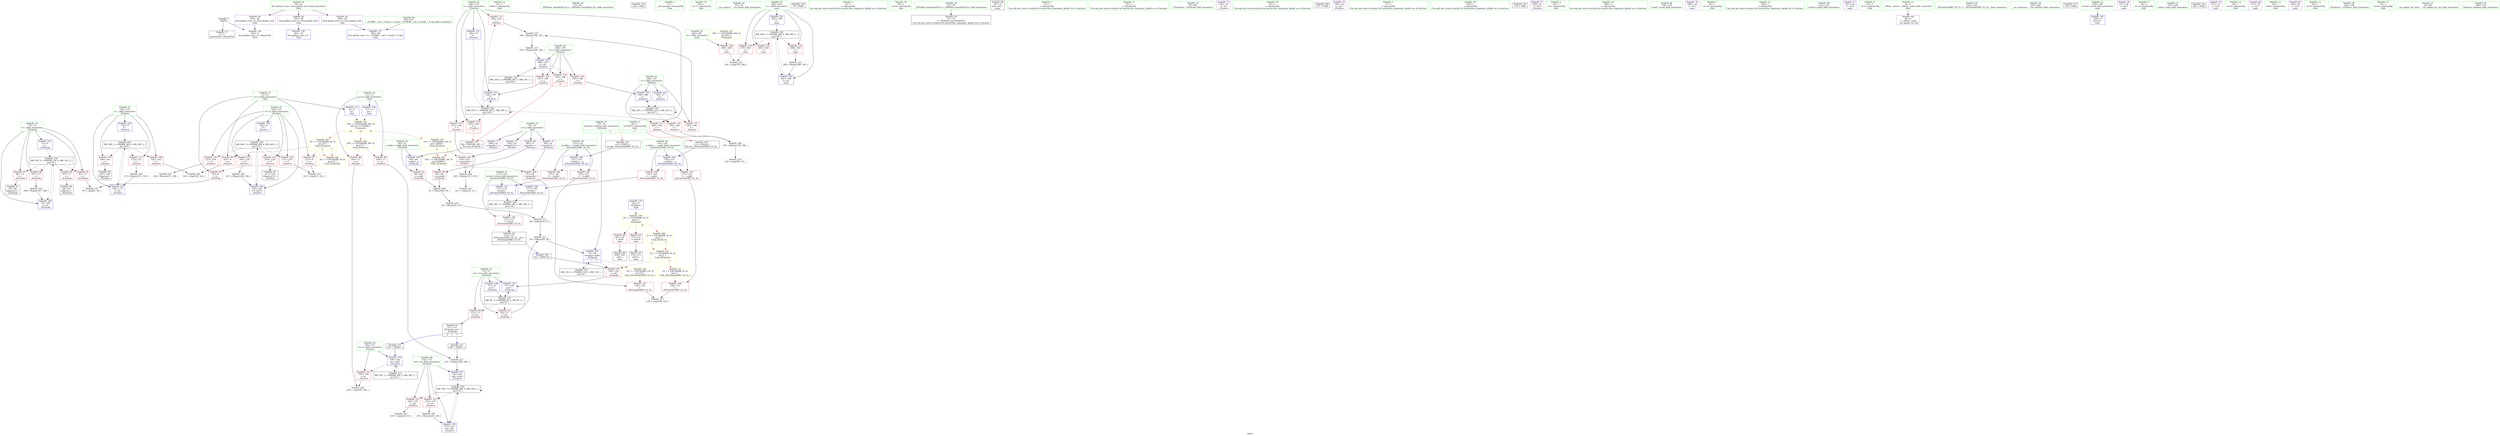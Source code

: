 digraph "SVFG" {
	label="SVFG";

	Node0x5596c9150660 [shape=record,color=grey,label="{NodeID: 0\nNullPtr}"];
	Node0x5596c9150660 -> Node0x5596c91708b0[style=solid];
	Node0x5596c9150660 -> Node0x5596c9175c80[style=solid];
	Node0x5596c916f0f0 [shape=record,color=red,label="{NodeID: 97\n94\<--73\n\<--i\n_Z5checkx\n}"];
	Node0x5596c916f0f0 -> Node0x5596c9170c50[style=solid];
	Node0x5596c916d130 [shape=record,color=green,label="{NodeID: 14\n33\<--1\nstdout\<--dummyObj\nGlob }"];
	Node0x5596c916fc50 [shape=record,color=red,label="{NodeID: 111\n172\<--142\n\<--i\n_Z5solvev\n}"];
	Node0x5596c916fc50 -> Node0x5596c917ba60[style=solid];
	Node0x5596c916dec0 [shape=record,color=green,label="{NodeID: 28\n47\<--48\n_ZNSt8ios_base4InitC1Ev\<--_ZNSt8ios_base4InitC1Ev_field_insensitive\n}"];
	Node0x5596c917ab60 [shape=record,color=grey,label="{NodeID: 208\n181 = Binary(179, 180, )\n}"];
	Node0x5596c917ab60 -> Node0x5596c917c360[style=solid];
	Node0x5596c9175100 [shape=record,color=red,label="{NodeID: 125\n216\<--154\n\<--i7\n_Z5solvev\n}"];
	Node0x5596c9175100 -> Node0x5596c9170f90[style=solid];
	Node0x5596c916eb40 [shape=record,color=green,label="{NodeID: 42\n144\<--145\nl\<--l_field_insensitive\n_Z5solvev\n}"];
	Node0x5596c916eb40 -> Node0x5596c916fd20[style=solid];
	Node0x5596c916eb40 -> Node0x5596c916fdf0[style=solid];
	Node0x5596c916eb40 -> Node0x5596c916fec0[style=solid];
	Node0x5596c916eb40 -> Node0x5596c916ff90[style=solid];
	Node0x5596c916eb40 -> Node0x5596c9176740[style=solid];
	Node0x5596c916eb40 -> Node0x5596c9176a80[style=solid];
	Node0x5596c917c060 [shape=record,color=grey,label="{NodeID: 222\n225 = cmp(224, 93, )\n}"];
	Node0x5596c9175d80 [shape=record,color=blue,label="{NodeID: 139\n69\<--68\nx.addr\<--x\n_Z5checkx\n}"];
	Node0x5596c9175d80 -> Node0x5596c9172610[style=dashed];
	Node0x5596c91707b0 [shape=record,color=green,label="{NodeID: 56\n40\<--297\n_GLOBAL__sub_I_Umnik_1_0.cpp\<--_GLOBAL__sub_I_Umnik_1_0.cpp_field_insensitive\n}"];
	Node0x5596c91707b0 -> Node0x5596c9175b80[style=solid];
	Node0x5596c919ae70 [shape=record,color=black,label="{NodeID: 319\n230 = PHI()\n}"];
	Node0x5596c9185f20 [shape=record,color=black,label="{NodeID: 236\nMR_10V_3 = PHI(MR_10V_4, MR_10V_2, )\npts\{74 \}\n}"];
	Node0x5596c9185f20 -> Node0x5596c9172880[style=dashed];
	Node0x5596c9185f20 -> Node0x5596c916f020[style=dashed];
	Node0x5596c9185f20 -> Node0x5596c916f0f0[style=dashed];
	Node0x5596c9185f20 -> Node0x5596c916f1c0[style=dashed];
	Node0x5596c9185f20 -> Node0x5596c9176190[style=dashed];
	Node0x5596c91768e0 [shape=record,color=blue,label="{NodeID: 153\n148\<--187\nx\<--div\n_Z5solvev\n}"];
	Node0x5596c91768e0 -> Node0x5596c9174b50[style=dashed];
	Node0x5596c91768e0 -> Node0x5596c9174c20[style=dashed];
	Node0x5596c91768e0 -> Node0x5596c9174cf0[style=dashed];
	Node0x5596c91768e0 -> Node0x5596c9184b20[style=dashed];
	Node0x5596c91713a0 [shape=record,color=purple,label="{NodeID: 70\n96\<--14\narrayidx2\<--a\n_Z5checkx\n}"];
	Node0x5596c91713a0 -> Node0x5596c916f360[style=solid];
	Node0x5596c9189280 [shape=record,color=yellow,style=double,label="{NodeID: 250\n2V_1 = ENCHI(MR_2V_0)\npts\{1 \}\nFun[main]|{|<s2>14}}"];
	Node0x5596c9189280 -> Node0x5596c9172470[style=dashed];
	Node0x5596c9189280 -> Node0x5596c9172540[style=dashed];
	Node0x5596c9189280:s2 -> Node0x5596c918a410[style=dashed,color=red];
	Node0x5596c9171f60 [shape=record,color=purple,label="{NodeID: 84\n303\<--38\nllvm.global_ctors_2\<--llvm.global_ctors\nGlob }"];
	Node0x5596c9171f60 -> Node0x5596c9175c80[style=solid];
	Node0x5596c915e980 [shape=record,color=green,label="{NodeID: 1\n7\<--1\n__dso_handle\<--dummyObj\nGlob }"];
	Node0x5596c916f1c0 [shape=record,color=red,label="{NodeID: 98\n107\<--73\n\<--i\n_Z5checkx\n}"];
	Node0x5596c916f1c0 -> Node0x5596c917b460[style=solid];
	Node0x5596c916d1c0 [shape=record,color=green,label="{NodeID: 15\n34\<--1\n.str.7\<--dummyObj\nGlob }"];
	Node0x5596c916fd20 [shape=record,color=red,label="{NodeID: 112\n180\<--144\n\<--l\n_Z5solvev\n}"];
	Node0x5596c916fd20 -> Node0x5596c917ab60[style=solid];
	Node0x5596c916dfc0 [shape=record,color=green,label="{NodeID: 29\n53\<--54\n__cxa_atexit\<--__cxa_atexit_field_insensitive\n}"];
	Node0x5596c917ace0 [shape=record,color=grey,label="{NodeID: 209\n91 = Binary(86, 90, )\n}"];
	Node0x5596c917ace0 -> Node0x5596c917ae60[style=solid];
	Node0x5596c91751d0 [shape=record,color=red,label="{NodeID: 126\n227\<--154\n\<--i7\n_Z5solvev\n}"];
	Node0x5596c91751d0 -> Node0x5596c917a9e0[style=solid];
	Node0x5596c916ec10 [shape=record,color=green,label="{NodeID: 43\n146\<--147\nr\<--r_field_insensitive\n_Z5solvev\n}"];
	Node0x5596c916ec10 -> Node0x5596c91749b0[style=solid];
	Node0x5596c916ec10 -> Node0x5596c9174a80[style=solid];
	Node0x5596c916ec10 -> Node0x5596c9176810[style=solid];
	Node0x5596c916ec10 -> Node0x5596c9176b50[style=solid];
	Node0x5596c917c1e0 [shape=record,color=grey,label="{NodeID: 223\n281 = cmp(279, 280, )\n}"];
	Node0x5596c9175e50 [shape=record,color=blue,label="{NodeID: 140\n71\<--12\nres\<--\n_Z5checkx\n}"];
	Node0x5596c9175e50 -> Node0x5596c9185a20[style=dashed];
	Node0x5596c91708b0 [shape=record,color=black,label="{NodeID: 57\n2\<--3\ndummyVal\<--dummyVal\n}"];
	Node0x5596c919af40 [shape=record,color=black,label="{NodeID: 320\n50 = PHI()\n}"];
	Node0x5596c9186420 [shape=record,color=black,label="{NodeID: 237\nMR_12V_2 = PHI(MR_12V_3, MR_12V_1, )\npts\{76 \}\n}"];
	Node0x5596c9186420 -> Node0x5596c9175ff0[style=dashed];
	Node0x5596c91769b0 [shape=record,color=blue,label="{NodeID: 154\n150\<--191\nst\<--call3\n_Z5solvev\n}"];
	Node0x5596c91769b0 -> Node0x5596c9174dc0[style=dashed];
	Node0x5596c91769b0 -> Node0x5596c9185020[style=dashed];
	Node0x5596c9171470 [shape=record,color=purple,label="{NodeID: 71\n168\<--14\narrayidx\<--a\n_Z5solvev\n}"];
	Node0x5596c9189ba0 [shape=record,color=yellow,style=double,label="{NodeID: 251\n46V_1 = ENCHI(MR_46V_0)\npts\{261 \}\nFun[main]}"];
	Node0x5596c9189ba0 -> Node0x5596c9175440[style=dashed];
	Node0x5596c9172060 [shape=record,color=red,label="{NodeID: 85\n82\<--8\n\<--n\n_Z5checkx\n}"];
	Node0x5596c9172060 -> Node0x5596c917bbe0[style=solid];
	Node0x5596c915ea10 [shape=record,color=green,label="{NodeID: 2\n9\<--1\n\<--dummyObj\nCan only get source location for instruction, argument, global var or function.}"];
	Node0x5596c916f290 [shape=record,color=red,label="{NodeID: 99\n90\<--89\n\<--arrayidx\n_Z5checkx\n}"];
	Node0x5596c916f290 -> Node0x5596c917ace0[style=solid];
	Node0x5596c916d2c0 [shape=record,color=green,label="{NodeID: 16\n36\<--1\n.str.8\<--dummyObj\nGlob }"];
	Node0x5596c916fdf0 [shape=record,color=red,label="{NodeID: 113\n184\<--144\n\<--l\n_Z5solvev\n}"];
	Node0x5596c916fdf0 -> Node0x5596c917b760[style=solid];
	Node0x5596c916e0c0 [shape=record,color=green,label="{NodeID: 30\n52\<--58\n_ZNSt8ios_base4InitD1Ev\<--_ZNSt8ios_base4InitD1Ev_field_insensitive\n}"];
	Node0x5596c916e0c0 -> Node0x5596c9170a80[style=solid];
	Node0x5596c917ae60 [shape=record,color=grey,label="{NodeID: 210\n92 = Binary(91, 93, )\n}"];
	Node0x5596c917ae60 -> Node0x5596c917afe0[style=solid];
	Node0x5596c91752a0 [shape=record,color=red,label="{NodeID: 127\n240\<--154\n\<--i7\n_Z5solvev\n}"];
	Node0x5596c91752a0 -> Node0x5596c917a860[style=solid];
	Node0x5596c916ece0 [shape=record,color=green,label="{NodeID: 44\n148\<--149\nx\<--x_field_insensitive\n_Z5solvev\n}"];
	Node0x5596c916ece0 -> Node0x5596c9174b50[style=solid];
	Node0x5596c916ece0 -> Node0x5596c9174c20[style=solid];
	Node0x5596c916ece0 -> Node0x5596c9174cf0[style=solid];
	Node0x5596c916ece0 -> Node0x5596c91768e0[style=solid];
	Node0x5596c917c360 [shape=record,color=grey,label="{NodeID: 224\n182 = cmp(181, 93, )\n}"];
	Node0x5596c9175f20 [shape=record,color=blue,label="{NodeID: 141\n73\<--9\ni\<--\n_Z5checkx\n}"];
	Node0x5596c9175f20 -> Node0x5596c9185f20[style=dashed];
	Node0x5596c91709b0 [shape=record,color=black,label="{NodeID: 58\n257\<--9\nmain_ret\<--\nmain\n}"];
	Node0x5596c9186920 [shape=record,color=black,label="{NodeID: 238\nMR_48V_3 = PHI(MR_48V_4, MR_48V_2, )\npts\{263 \}\n}"];
	Node0x5596c9186920 -> Node0x5596c9175510[style=dashed];
	Node0x5596c9186920 -> Node0x5596c91755e0[style=dashed];
	Node0x5596c9186920 -> Node0x5596c91756b0[style=dashed];
	Node0x5596c9186920 -> Node0x5596c9177100[style=dashed];
	Node0x5596c9176a80 [shape=record,color=blue,label="{NodeID: 155\n144\<--197\nl\<--\n_Z5solvev\n}"];
	Node0x5596c9176a80 -> Node0x5596c9184120[style=dashed];
	Node0x5596c9171540 [shape=record,color=purple,label="{NodeID: 72\n218\<--14\narrayidx12\<--a\n_Z5solvev\n}"];
	Node0x5596c9171540 -> Node0x5596c9175370[style=solid];
	Node0x5596c9172130 [shape=record,color=red,label="{NodeID: 86\n163\<--8\n\<--n\n_Z5solvev\n}"];
	Node0x5596c9172130 -> Node0x5596c917bd60[style=solid];
	Node0x5596c915eaa0 [shape=record,color=green,label="{NodeID: 3\n12\<--1\n\<--dummyObj\nCan only get source location for instruction, argument, global var or function.}"];
	Node0x5596c916f360 [shape=record,color=red,label="{NodeID: 100\n97\<--96\n\<--arrayidx2\n_Z5checkx\n}"];
	Node0x5596c916f360 -> Node0x5596c917afe0[style=solid];
	Node0x5596c916d3c0 [shape=record,color=green,label="{NodeID: 17\n39\<--1\n\<--dummyObj\nCan only get source location for instruction, argument, global var or function.}"];
	Node0x5596c916fec0 [shape=record,color=red,label="{NodeID: 114\n205\<--144\n\<--l\n_Z5solvev\n|{<s0>7}}"];
	Node0x5596c916fec0:s0 -> Node0x5596c919a390[style=solid,color=red];
	Node0x5596c916e1c0 [shape=record,color=green,label="{NodeID: 31\n65\<--66\n_Z5checkx\<--_Z5checkx_field_insensitive\n}"];
	Node0x5596c917afe0 [shape=record,color=grey,label="{NodeID: 211\n98 = Binary(92, 97, )\n}"];
	Node0x5596c917afe0 -> Node0x5596c917b2e0[style=solid];
	Node0x5596c9175370 [shape=record,color=red,label="{NodeID: 128\n219\<--218\n\<--arrayidx12\n_Z5solvev\n}"];
	Node0x5596c9175370 -> Node0x5596c91736c0[style=solid];
	Node0x5596c916edb0 [shape=record,color=green,label="{NodeID: 45\n150\<--151\nst\<--st_field_insensitive\n_Z5solvev\n}"];
	Node0x5596c916edb0 -> Node0x5596c9174dc0[style=solid];
	Node0x5596c916edb0 -> Node0x5596c91769b0[style=solid];
	Node0x5596c917c4e0 [shape=record,color=grey,label="{NodeID: 225\n213 = cmp(211, 212, )\n}"];
	Node0x5596c9175ff0 [shape=record,color=blue,label="{NodeID: 142\n75\<--99\nref.tmp\<--add3\n_Z5checkx\n|{|<s2>3}}"];
	Node0x5596c9175ff0 -> Node0x5596c916f430[style=dashed];
	Node0x5596c9175ff0 -> Node0x5596c9186420[style=dashed];
	Node0x5596c9175ff0:s2 -> Node0x5596c918a060[style=dashed,color=red];
	Node0x5596c9170a80 [shape=record,color=black,label="{NodeID: 59\n51\<--52\n\<--_ZNSt8ios_base4InitD1Ev\nCan only get source location for instruction, argument, global var or function.}"];
	Node0x5596c9186e20 [shape=record,color=black,label="{NodeID: 239\nMR_38V_3 = PHI(MR_38V_4, MR_38V_2, )\npts\{153 \}\n}"];
	Node0x5596c9186e20 -> Node0x5596c9174e90[style=dashed];
	Node0x5596c9186e20 -> Node0x5596c9174f60[style=dashed];
	Node0x5596c9186e20 -> Node0x5596c9176dc0[style=dashed];
	Node0x5596c9186e20 -> Node0x5596c9186e20[style=dashed];
	Node0x5596c9176b50 [shape=record,color=blue,label="{NodeID: 156\n146\<--200\nr\<--\n_Z5solvev\n}"];
	Node0x5596c9176b50 -> Node0x5596c9184620[style=dashed];
	Node0x5596c9171610 [shape=record,color=purple,label="{NodeID: 73\n156\<--18\n\<--.str\n_Z5solvev\n}"];
	Node0x5596c9189d60 [shape=record,color=yellow,style=double,label="{NodeID: 253\n50V_1 = ENCHI(MR_50V_0)\npts\{10 13 150000 \}\nFun[main]|{<s0>14|<s1>14|<s2>14}}"];
	Node0x5596c9189d60:s0 -> Node0x5596c918a520[style=dashed,color=red];
	Node0x5596c9189d60:s1 -> Node0x5596c918a600[style=dashed,color=red];
	Node0x5596c9189d60:s2 -> Node0x5596c918ad00[style=dashed,color=red];
	Node0x5596c9172200 [shape=record,color=red,label="{NodeID: 87\n212\<--8\n\<--n\n_Z5solvev\n}"];
	Node0x5596c9172200 -> Node0x5596c917c4e0[style=solid];
	Node0x5596c916cb90 [shape=record,color=green,label="{NodeID: 4\n16\<--1\n_ZL3INF\<--dummyObj\nGlob |{<s0>3}}"];
	Node0x5596c916cb90:s0 -> Node0x5596c919a600[style=solid,color=red];
	Node0x5596c916f430 [shape=record,color=red,label="{NodeID: 101\n104\<--101\n\<--call\n_Z5checkx\n}"];
	Node0x5596c916f430 -> Node0x5596c91760c0[style=solid];
	Node0x5596c916d4c0 [shape=record,color=green,label="{NodeID: 18\n93\<--1\n\<--dummyObj\nCan only get source location for instruction, argument, global var or function.}"];
	Node0x5596c916ff90 [shape=record,color=red,label="{NodeID: 115\n215\<--144\n\<--l\n_Z5solvev\n}"];
	Node0x5596c916ff90 -> Node0x5596c91736c0[style=solid];
	Node0x5596c916e2c0 [shape=record,color=green,label="{NodeID: 32\n69\<--70\nx.addr\<--x.addr_field_insensitive\n_Z5checkx\n}"];
	Node0x5596c916e2c0 -> Node0x5596c9172610[style=solid];
	Node0x5596c916e2c0 -> Node0x5596c9175d80[style=solid];
	Node0x5596c917b160 [shape=record,color=grey,label="{NodeID: 212\n207 = Binary(204, 206, )\n}"];
	Node0x5596c917b160 -> Node0x5596c9176c20[style=solid];
	Node0x5596c9175440 [shape=record,color=red,label="{NodeID: 129\n280\<--260\n\<--t\nmain\n}"];
	Node0x5596c9175440 -> Node0x5596c917c1e0[style=solid];
	Node0x5596c916ee80 [shape=record,color=green,label="{NodeID: 46\n152\<--153\ncnt\<--cnt_field_insensitive\n_Z5solvev\n}"];
	Node0x5596c916ee80 -> Node0x5596c9174e90[style=solid];
	Node0x5596c916ee80 -> Node0x5596c9174f60[style=solid];
	Node0x5596c916ee80 -> Node0x5596c9176c20[style=solid];
	Node0x5596c916ee80 -> Node0x5596c9176dc0[style=solid];
	Node0x5596c8ed3eb0 [shape=record,color=black,label="{NodeID: 309\n157 = PHI()\n}"];
	Node0x5596c917c660 [shape=record,color=grey,label="{NodeID: 226\n195 = cmp(193, 194, )\n}"];
	Node0x5596c91760c0 [shape=record,color=blue,label="{NodeID: 143\n71\<--104\nres\<--\n_Z5checkx\n}"];
	Node0x5596c91760c0 -> Node0x5596c9185a20[style=dashed];
	Node0x5596c9170b80 [shape=record,color=black,label="{NodeID: 60\n88\<--87\nidxprom\<--\n_Z5checkx\n}"];
	Node0x5596c9187320 [shape=record,color=black,label="{NodeID: 240\nMR_40V_3 = PHI(MR_40V_4, MR_40V_2, )\npts\{155 \}\n}"];
	Node0x5596c9187320 -> Node0x5596c9175030[style=dashed];
	Node0x5596c9187320 -> Node0x5596c9175100[style=dashed];
	Node0x5596c9187320 -> Node0x5596c91751d0[style=dashed];
	Node0x5596c9187320 -> Node0x5596c91752a0[style=dashed];
	Node0x5596c9187320 -> Node0x5596c9176e90[style=dashed];
	Node0x5596c9176c20 [shape=record,color=blue,label="{NodeID: 157\n152\<--207\ncnt\<--sub6\n_Z5solvev\n}"];
	Node0x5596c9176c20 -> Node0x5596c9186e20[style=dashed];
	Node0x5596c91716e0 [shape=record,color=purple,label="{NodeID: 74\n169\<--20\n\<--.str.1\n_Z5solvev\n}"];
	Node0x5596c91722d0 [shape=record,color=red,label="{NodeID: 88\n194\<--11\n\<--m\n_Z5solvev\n}"];
	Node0x5596c91722d0 -> Node0x5596c917c660[style=solid];
	Node0x5596c916cc20 [shape=record,color=green,label="{NodeID: 5\n17\<--1\n\<--dummyObj\nCan only get source location for instruction, argument, global var or function.}"];
	Node0x5596c916f500 [shape=record,color=red,label="{NodeID: 102\n137\<--117\n\<--retval\n_ZSt3minIxERKT_S2_S2_\n}"];
	Node0x5596c916f500 -> Node0x5596c9170df0[style=solid];
	Node0x5596c916d5c0 [shape=record,color=green,label="{NodeID: 19\n109\<--1\n\<--dummyObj\nCan only get source location for instruction, argument, global var or function.}"];
	Node0x5596c91749b0 [shape=record,color=red,label="{NodeID: 116\n179\<--146\n\<--r\n_Z5solvev\n}"];
	Node0x5596c91749b0 -> Node0x5596c917ab60[style=solid];
	Node0x5596c916e390 [shape=record,color=green,label="{NodeID: 33\n71\<--72\nres\<--res_field_insensitive\n_Z5checkx\n}"];
	Node0x5596c916e390 -> Node0x5596c91726e0[style=solid];
	Node0x5596c916e390 -> Node0x5596c91727b0[style=solid];
	Node0x5596c916e390 -> Node0x5596c9175e50[style=solid];
	Node0x5596c916e390 -> Node0x5596c91760c0[style=solid];
	Node0x5596c917b2e0 [shape=record,color=grey,label="{NodeID: 213\n99 = Binary(85, 98, )\n}"];
	Node0x5596c917b2e0 -> Node0x5596c9175ff0[style=solid];
	Node0x5596c9175510 [shape=record,color=red,label="{NodeID: 130\n279\<--262\n\<--i\nmain\n}"];
	Node0x5596c9175510 -> Node0x5596c917c1e0[style=solid];
	Node0x5596c916ef50 [shape=record,color=green,label="{NodeID: 47\n154\<--155\ni7\<--i7_field_insensitive\n_Z5solvev\n}"];
	Node0x5596c916ef50 -> Node0x5596c9175030[style=solid];
	Node0x5596c916ef50 -> Node0x5596c9175100[style=solid];
	Node0x5596c916ef50 -> Node0x5596c91751d0[style=solid];
	Node0x5596c916ef50 -> Node0x5596c91752a0[style=solid];
	Node0x5596c916ef50 -> Node0x5596c9176cf0[style=solid];
	Node0x5596c916ef50 -> Node0x5596c9176e90[style=solid];
	Node0x5596c9199e00 [shape=record,color=black,label="{NodeID: 310\n170 = PHI()\n}"];
	Node0x5596c917c7e0 [shape=record,color=grey,label="{NodeID: 227\n129 = cmp(126, 128, )\n}"];
	Node0x5596c9176190 [shape=record,color=blue,label="{NodeID: 144\n73\<--108\ni\<--inc\n_Z5checkx\n}"];
	Node0x5596c9176190 -> Node0x5596c9185f20[style=dashed];
	Node0x5596c9170c50 [shape=record,color=black,label="{NodeID: 61\n95\<--94\nidxprom1\<--\n_Z5checkx\n}"];
	Node0x5596c9176cf0 [shape=record,color=blue,label="{NodeID: 158\n154\<--9\ni7\<--\n_Z5solvev\n}"];
	Node0x5596c9176cf0 -> Node0x5596c9187320[style=dashed];
	Node0x5596c91717b0 [shape=record,color=purple,label="{NodeID: 75\n229\<--22\n\<--.str.2\n_Z5solvev\n}"];
	Node0x5596c9189f50 [shape=record,color=yellow,style=double,label="{NodeID: 255\n2V_1 = ENCHI(MR_2V_0)\npts\{1 \}\nFun[_ZSt3minIxERKT_S2_S2_]}"];
	Node0x5596c9189f50 -> Node0x5596c916f9e0[style=dashed];
	Node0x5596c91723a0 [shape=record,color=red,label="{NodeID: 89\n204\<--11\n\<--m\n_Z5solvev\n}"];
	Node0x5596c91723a0 -> Node0x5596c917b160[style=solid];
	Node0x5596c916ccb0 [shape=record,color=green,label="{NodeID: 6\n18\<--1\n.str\<--dummyObj\nGlob }"];
	Node0x5596c916f5d0 [shape=record,color=red,label="{NodeID: 103\n127\<--119\n\<--__a.addr\n_ZSt3minIxERKT_S2_S2_\n}"];
	Node0x5596c916f5d0 -> Node0x5596c916f9e0[style=solid];
	Node0x5596c916d6c0 [shape=record,color=green,label="{NodeID: 20\n188\<--1\n\<--dummyObj\nCan only get source location for instruction, argument, global var or function.}"];
	Node0x5596c9174a80 [shape=record,color=red,label="{NodeID: 117\n185\<--146\n\<--r\n_Z5solvev\n}"];
	Node0x5596c9174a80 -> Node0x5596c917b760[style=solid];
	Node0x5596c916e460 [shape=record,color=green,label="{NodeID: 34\n73\<--74\ni\<--i_field_insensitive\n_Z5checkx\n}"];
	Node0x5596c916e460 -> Node0x5596c9172880[style=solid];
	Node0x5596c916e460 -> Node0x5596c916f020[style=solid];
	Node0x5596c916e460 -> Node0x5596c916f0f0[style=solid];
	Node0x5596c916e460 -> Node0x5596c916f1c0[style=solid];
	Node0x5596c916e460 -> Node0x5596c9175f20[style=solid];
	Node0x5596c916e460 -> Node0x5596c9176190[style=solid];
	Node0x5596c917b460 [shape=record,color=grey,label="{NodeID: 214\n108 = Binary(107, 109, )\n}"];
	Node0x5596c917b460 -> Node0x5596c9176190[style=solid];
	Node0x5596c91755e0 [shape=record,color=red,label="{NodeID: 131\n283\<--262\n\<--i\nmain\n}"];
	Node0x5596c9170040 [shape=record,color=green,label="{NodeID: 48\n158\<--159\nscanf\<--scanf_field_insensitive\n}"];
	Node0x5596c9199f00 [shape=record,color=black,label="{NodeID: 311\n191 = PHI(67, )\n}"];
	Node0x5596c9199f00 -> Node0x5596c91769b0[style=solid];
	Node0x5596c9183720 [shape=record,color=black,label="{NodeID: 228\nMR_18V_3 = PHI(MR_18V_4, MR_18V_2, )\npts\{118 \}\n}"];
	Node0x5596c9183720 -> Node0x5596c916f500[style=dashed];
	Node0x5596c9176260 [shape=record,color=blue,label="{NodeID: 145\n119\<--115\n__a.addr\<--__a\n_ZSt3minIxERKT_S2_S2_\n}"];
	Node0x5596c9176260 -> Node0x5596c916f5d0[style=dashed];
	Node0x5596c9176260 -> Node0x5596c916f6a0[style=dashed];
	Node0x5596c9170d20 [shape=record,color=black,label="{NodeID: 62\n67\<--112\n_Z5checkx_ret\<--\n_Z5checkx\n|{<s0>6|<s1>7}}"];
	Node0x5596c9170d20:s0 -> Node0x5596c9199f00[style=solid,color=blue];
	Node0x5596c9170d20:s1 -> Node0x5596c919a0f0[style=solid,color=blue];
	Node0x5596c9176dc0 [shape=record,color=blue,label="{NodeID: 159\n152\<--235\ncnt\<--dec\n_Z5solvev\n}"];
	Node0x5596c9176dc0 -> Node0x5596c9186e20[style=dashed];
	Node0x5596c9171880 [shape=record,color=purple,label="{NodeID: 76\n266\<--24\n\<--.str.3\nmain\n}"];
	Node0x5596c918a060 [shape=record,color=yellow,style=double,label="{NodeID: 256\n12V_1 = ENCHI(MR_12V_0)\npts\{76 \}\nFun[_ZSt3minIxERKT_S2_S2_]}"];
	Node0x5596c918a060 -> Node0x5596c916f910[style=dashed];
	Node0x5596c9172470 [shape=record,color=red,label="{NodeID: 90\n265\<--28\n\<--stdin\nmain\n}"];
	Node0x5596c9172470 -> Node0x5596c9171060[style=solid];
	Node0x5596c916cd40 [shape=record,color=green,label="{NodeID: 7\n20\<--1\n.str.1\<--dummyObj\nGlob }"];
	Node0x5596c918ad00 [shape=record,color=yellow,style=double,label="{NodeID: 270\n14V_1 = ENCHI(MR_14V_0)\npts\{150000 \}\nFun[_Z5solvev]|{|<s1>6|<s2>7}}"];
	Node0x5596c918ad00 -> Node0x5596c9175370[style=dashed];
	Node0x5596c918ad00:s1 -> Node0x5596c91891a0[style=dashed,color=red];
	Node0x5596c918ad00:s2 -> Node0x5596c91891a0[style=dashed,color=red];
	Node0x5596c916f6a0 [shape=record,color=red,label="{NodeID: 104\n134\<--119\n\<--__a.addr\n_ZSt3minIxERKT_S2_S2_\n}"];
	Node0x5596c916f6a0 -> Node0x5596c91764d0[style=solid];
	Node0x5596c916d7c0 [shape=record,color=green,label="{NodeID: 21\n236\<--1\n\<--dummyObj\nCan only get source location for instruction, argument, global var or function.}"];
	Node0x5596c9174b50 [shape=record,color=red,label="{NodeID: 118\n190\<--148\n\<--x\n_Z5solvev\n|{<s0>6}}"];
	Node0x5596c9174b50:s0 -> Node0x5596c919a390[style=solid,color=red];
	Node0x5596c916e530 [shape=record,color=green,label="{NodeID: 35\n75\<--76\nref.tmp\<--ref.tmp_field_insensitive\n_Z5checkx\n|{|<s1>3}}"];
	Node0x5596c916e530 -> Node0x5596c9175ff0[style=solid];
	Node0x5596c916e530:s1 -> Node0x5596c919a710[style=solid,color=red];
	Node0x5596c917b5e0 [shape=record,color=grey,label="{NodeID: 215\n289 = Binary(288, 109, )\n}"];
	Node0x5596c917b5e0 -> Node0x5596c9177100[style=solid];
	Node0x5596c91756b0 [shape=record,color=red,label="{NodeID: 132\n288\<--262\n\<--i\nmain\n}"];
	Node0x5596c91756b0 -> Node0x5596c917b5e0[style=solid];
	Node0x5596c9170140 [shape=record,color=green,label="{NodeID: 49\n231\<--232\nprintf\<--printf_field_insensitive\n}"];
	Node0x5596c919a0f0 [shape=record,color=black,label="{NodeID: 312\n206 = PHI(67, )\n}"];
	Node0x5596c919a0f0 -> Node0x5596c917b160[style=solid];
	Node0x5596c9176330 [shape=record,color=blue,label="{NodeID: 146\n121\<--116\n__b.addr\<--__b\n_ZSt3minIxERKT_S2_S2_\n}"];
	Node0x5596c9176330 -> Node0x5596c916f770[style=dashed];
	Node0x5596c9176330 -> Node0x5596c916f840[style=dashed];
	Node0x5596c9170df0 [shape=record,color=black,label="{NodeID: 63\n114\<--137\n_ZSt3minIxERKT_S2_S2__ret\<--\n_ZSt3minIxERKT_S2_S2_\n|{<s0>3}}"];
	Node0x5596c9170df0:s0 -> Node0x5596c919ac40[style=solid,color=blue];
	Node0x5596c9188220 [shape=record,color=yellow,style=double,label="{NodeID: 243\n2V_1 = ENCHI(MR_2V_0)\npts\{1 \}\nFun[_Z5checkx]|{|<s1>3}}"];
	Node0x5596c9188220 -> Node0x5596c916f430[style=dashed];
	Node0x5596c9188220:s1 -> Node0x5596c9189f50[style=dashed,color=red];
	Node0x5596c9176e90 [shape=record,color=blue,label="{NodeID: 160\n154\<--241\ni7\<--inc23\n_Z5solvev\n}"];
	Node0x5596c9176e90 -> Node0x5596c9187320[style=dashed];
	Node0x5596c9171950 [shape=record,color=purple,label="{NodeID: 77\n267\<--26\n\<--.str.4\nmain\n}"];
	Node0x5596c9172540 [shape=record,color=red,label="{NodeID: 91\n271\<--33\n\<--stdout\nmain\n}"];
	Node0x5596c9172540 -> Node0x5596c9171130[style=solid];
	Node0x5596c916cdd0 [shape=record,color=green,label="{NodeID: 8\n22\<--1\n.str.2\<--dummyObj\nGlob }"];
	Node0x5596c916f770 [shape=record,color=red,label="{NodeID: 105\n125\<--121\n\<--__b.addr\n_ZSt3minIxERKT_S2_S2_\n}"];
	Node0x5596c916f770 -> Node0x5596c916f910[style=solid];
	Node0x5596c916d8c0 [shape=record,color=green,label="{NodeID: 22\n4\<--6\n_ZStL8__ioinit\<--_ZStL8__ioinit_field_insensitive\nGlob }"];
	Node0x5596c916d8c0 -> Node0x5596c9171200[style=solid];
	Node0x5596c9174c20 [shape=record,color=red,label="{NodeID: 119\n197\<--148\n\<--x\n_Z5solvev\n}"];
	Node0x5596c9174c20 -> Node0x5596c9176a80[style=solid];
	Node0x5596c916e600 [shape=record,color=green,label="{NodeID: 36\n102\<--103\n_ZSt3minIxERKT_S2_S2_\<--_ZSt3minIxERKT_S2_S2__field_insensitive\n}"];
	Node0x5596c917b760 [shape=record,color=grey,label="{NodeID: 216\n186 = Binary(184, 185, )\n}"];
	Node0x5596c917b760 -> Node0x5596c917b8e0[style=solid];
	Node0x5596c9175780 [shape=record,color=blue,label="{NodeID: 133\n8\<--9\nn\<--\nGlob }"];
	Node0x5596c9175780 -> Node0x5596c9189d60[style=dashed];
	Node0x5596c9170240 [shape=record,color=green,label="{NodeID: 50\n245\<--246\n__cxa_rethrow\<--__cxa_rethrow_field_insensitive\n}"];
	Node0x5596c919a1f0 [shape=record,color=black,label="{NodeID: 313\n276 = PHI()\n}"];
	Node0x5596c9184120 [shape=record,color=black,label="{NodeID: 230\nMR_30V_3 = PHI(MR_30V_5, MR_30V_2, )\npts\{145 \}\n}"];
	Node0x5596c9184120 -> Node0x5596c916fd20[style=dashed];
	Node0x5596c9184120 -> Node0x5596c916fdf0[style=dashed];
	Node0x5596c9184120 -> Node0x5596c916fec0[style=dashed];
	Node0x5596c9184120 -> Node0x5596c916ff90[style=dashed];
	Node0x5596c9184120 -> Node0x5596c9176a80[style=dashed];
	Node0x5596c9184120 -> Node0x5596c9184120[style=dashed];
	Node0x5596c9176400 [shape=record,color=blue,label="{NodeID: 147\n117\<--131\nretval\<--\n_ZSt3minIxERKT_S2_S2_\n}"];
	Node0x5596c9176400 -> Node0x5596c9183720[style=dashed];
	Node0x5596c9170ec0 [shape=record,color=black,label="{NodeID: 64\n167\<--166\nidxprom\<--\n_Z5solvev\n}"];
	Node0x5596c9188d40 [shape=record,color=yellow,style=double,label="{NodeID: 244\n4V_1 = ENCHI(MR_4V_0)\npts\{10 \}\nFun[_Z5checkx]}"];
	Node0x5596c9188d40 -> Node0x5596c9172060[style=dashed];
	Node0x5596c9176f60 [shape=record,color=blue,label="{NodeID: 161\n258\<--9\nretval\<--\nmain\n}"];
	Node0x5596c9171a20 [shape=record,color=purple,label="{NodeID: 78\n272\<--29\n\<--.str.5\nmain\n}"];
	Node0x5596c9172610 [shape=record,color=red,label="{NodeID: 92\n86\<--69\n\<--x.addr\n_Z5checkx\n}"];
	Node0x5596c9172610 -> Node0x5596c917ace0[style=solid];
	Node0x5596c916ce60 [shape=record,color=green,label="{NodeID: 9\n24\<--1\n.str.3\<--dummyObj\nGlob }"];
	Node0x5596c916f840 [shape=record,color=red,label="{NodeID: 106\n131\<--121\n\<--__b.addr\n_ZSt3minIxERKT_S2_S2_\n}"];
	Node0x5596c916f840 -> Node0x5596c9176400[style=solid];
	Node0x5596c916d9c0 [shape=record,color=green,label="{NodeID: 23\n8\<--10\nn\<--n_field_insensitive\nGlob }"];
	Node0x5596c916d9c0 -> Node0x5596c9172060[style=solid];
	Node0x5596c916d9c0 -> Node0x5596c9172130[style=solid];
	Node0x5596c916d9c0 -> Node0x5596c9172200[style=solid];
	Node0x5596c916d9c0 -> Node0x5596c9175780[style=solid];
	Node0x5596c9174cf0 [shape=record,color=red,label="{NodeID: 120\n200\<--148\n\<--x\n_Z5solvev\n}"];
	Node0x5596c9174cf0 -> Node0x5596c9176b50[style=solid];
	Node0x5596c916e700 [shape=record,color=green,label="{NodeID: 37\n117\<--118\nretval\<--retval_field_insensitive\n_ZSt3minIxERKT_S2_S2_\n}"];
	Node0x5596c916e700 -> Node0x5596c916f500[style=solid];
	Node0x5596c916e700 -> Node0x5596c9176400[style=solid];
	Node0x5596c916e700 -> Node0x5596c91764d0[style=solid];
	Node0x5596c917b8e0 [shape=record,color=grey,label="{NodeID: 217\n187 = Binary(186, 188, )\n}"];
	Node0x5596c917b8e0 -> Node0x5596c91768e0[style=solid];
	Node0x5596c9175880 [shape=record,color=blue,label="{NodeID: 134\n11\<--12\nm\<--\nGlob }"];
	Node0x5596c9175880 -> Node0x5596c9189d60[style=dashed];
	Node0x5596c9170340 [shape=record,color=green,label="{NodeID: 51\n255\<--256\nmain\<--main_field_insensitive\n}"];
	Node0x5596c919a2c0 [shape=record,color=black,label="{NodeID: 314\n285 = PHI()\n}"];
	Node0x5596c9184620 [shape=record,color=black,label="{NodeID: 231\nMR_32V_3 = PHI(MR_32V_4, MR_32V_2, )\npts\{147 \}\n}"];
	Node0x5596c9184620 -> Node0x5596c91749b0[style=dashed];
	Node0x5596c9184620 -> Node0x5596c9174a80[style=dashed];
	Node0x5596c9184620 -> Node0x5596c9176b50[style=dashed];
	Node0x5596c9184620 -> Node0x5596c9184620[style=dashed];
	Node0x5596c91764d0 [shape=record,color=blue,label="{NodeID: 148\n117\<--134\nretval\<--\n_ZSt3minIxERKT_S2_S2_\n}"];
	Node0x5596c91764d0 -> Node0x5596c9183720[style=dashed];
	Node0x5596c9170f90 [shape=record,color=black,label="{NodeID: 65\n217\<--216\nidxprom11\<--\n_Z5solvev\n}"];
	Node0x5596c9177030 [shape=record,color=blue,label="{NodeID: 162\n262\<--109\ni\<--\nmain\n}"];
	Node0x5596c9177030 -> Node0x5596c9186920[style=dashed];
	Node0x5596c9171af0 [shape=record,color=purple,label="{NodeID: 79\n273\<--31\n\<--.str.6\nmain\n}"];
	Node0x5596c91726e0 [shape=record,color=red,label="{NodeID: 93\n85\<--71\n\<--res\n_Z5checkx\n}"];
	Node0x5596c91726e0 -> Node0x5596c917b2e0[style=solid];
	Node0x5596c916cef0 [shape=record,color=green,label="{NodeID: 10\n26\<--1\n.str.4\<--dummyObj\nGlob }"];
	Node0x5596c916f910 [shape=record,color=red,label="{NodeID: 107\n126\<--125\n\<--\n_ZSt3minIxERKT_S2_S2_\n}"];
	Node0x5596c916f910 -> Node0x5596c917c7e0[style=solid];
	Node0x5596c916dac0 [shape=record,color=green,label="{NodeID: 24\n11\<--13\nm\<--m_field_insensitive\nGlob }"];
	Node0x5596c916dac0 -> Node0x5596c91722d0[style=solid];
	Node0x5596c916dac0 -> Node0x5596c91723a0[style=solid];
	Node0x5596c916dac0 -> Node0x5596c9175880[style=solid];
	Node0x5596c91736c0 [shape=record,color=grey,label="{NodeID: 204\n220 = Binary(215, 219, )\n}"];
	Node0x5596c91736c0 -> Node0x5596c917bee0[style=solid];
	Node0x5596c9174dc0 [shape=record,color=red,label="{NodeID: 121\n193\<--150\n\<--st\n_Z5solvev\n}"];
	Node0x5596c9174dc0 -> Node0x5596c917c660[style=solid];
	Node0x5596c916e7d0 [shape=record,color=green,label="{NodeID: 38\n119\<--120\n__a.addr\<--__a.addr_field_insensitive\n_ZSt3minIxERKT_S2_S2_\n}"];
	Node0x5596c916e7d0 -> Node0x5596c916f5d0[style=solid];
	Node0x5596c916e7d0 -> Node0x5596c916f6a0[style=solid];
	Node0x5596c916e7d0 -> Node0x5596c9176260[style=solid];
	Node0x5596c917ba60 [shape=record,color=grey,label="{NodeID: 218\n173 = Binary(172, 109, )\n}"];
	Node0x5596c917ba60 -> Node0x5596c9176670[style=solid];
	Node0x5596c9175980 [shape=record,color=blue,label="{NodeID: 135\n16\<--17\n_ZL3INF\<--\nGlob }"];
	Node0x5596c9175980 -> Node0x5596c9189280[style=dashed];
	Node0x5596c9170440 [shape=record,color=green,label="{NodeID: 52\n258\<--259\nretval\<--retval_field_insensitive\nmain\n}"];
	Node0x5596c9170440 -> Node0x5596c9176f60[style=solid];
	Node0x5596c919a390 [shape=record,color=black,label="{NodeID: 315\n68 = PHI(190, 205, )\n0th arg _Z5checkx }"];
	Node0x5596c919a390 -> Node0x5596c9175d80[style=solid];
	Node0x5596c9184b20 [shape=record,color=black,label="{NodeID: 232\nMR_34V_2 = PHI(MR_34V_3, MR_34V_1, )\npts\{149 \}\n}"];
	Node0x5596c9184b20 -> Node0x5596c91768e0[style=dashed];
	Node0x5596c91765a0 [shape=record,color=blue,label="{NodeID: 149\n142\<--9\ni\<--\n_Z5solvev\n}"];
	Node0x5596c91765a0 -> Node0x5596c9185520[style=dashed];
	Node0x5596c9171060 [shape=record,color=black,label="{NodeID: 66\n268\<--265\ncall\<--\nmain\n}"];
	Node0x5596c9177100 [shape=record,color=blue,label="{NodeID: 163\n262\<--289\ni\<--inc\nmain\n}"];
	Node0x5596c9177100 -> Node0x5596c9186920[style=dashed];
	Node0x5596c9171bc0 [shape=record,color=purple,label="{NodeID: 80\n275\<--34\n\<--.str.7\nmain\n}"];
	Node0x5596c918a410 [shape=record,color=yellow,style=double,label="{NodeID: 260\n2V_1 = ENCHI(MR_2V_0)\npts\{1 \}\nFun[_Z5solvev]|{<s0>6|<s1>7}}"];
	Node0x5596c918a410:s0 -> Node0x5596c9188220[style=dashed,color=red];
	Node0x5596c918a410:s1 -> Node0x5596c9188220[style=dashed,color=red];
	Node0x5596c91727b0 [shape=record,color=red,label="{NodeID: 94\n112\<--71\n\<--res\n_Z5checkx\n}"];
	Node0x5596c91727b0 -> Node0x5596c9170d20[style=solid];
	Node0x5596c916cf80 [shape=record,color=green,label="{NodeID: 11\n28\<--1\nstdin\<--dummyObj\nGlob }"];
	Node0x5596c916f9e0 [shape=record,color=red,label="{NodeID: 108\n128\<--127\n\<--\n_ZSt3minIxERKT_S2_S2_\n}"];
	Node0x5596c916f9e0 -> Node0x5596c917c7e0[style=solid];
	Node0x5596c916dbc0 [shape=record,color=green,label="{NodeID: 25\n14\<--15\na\<--a_field_insensitive\nGlob }"];
	Node0x5596c916dbc0 -> Node0x5596c91712d0[style=solid];
	Node0x5596c916dbc0 -> Node0x5596c91713a0[style=solid];
	Node0x5596c916dbc0 -> Node0x5596c9171470[style=solid];
	Node0x5596c916dbc0 -> Node0x5596c9171540[style=solid];
	Node0x5596c9173840 [shape=record,color=grey,label="{NodeID: 205\n235 = Binary(234, 236, )\n}"];
	Node0x5596c9173840 -> Node0x5596c9176dc0[style=solid];
	Node0x5596c9174e90 [shape=record,color=red,label="{NodeID: 122\n224\<--152\n\<--cnt\n_Z5solvev\n}"];
	Node0x5596c9174e90 -> Node0x5596c917c060[style=solid];
	Node0x5596c916e8a0 [shape=record,color=green,label="{NodeID: 39\n121\<--122\n__b.addr\<--__b.addr_field_insensitive\n_ZSt3minIxERKT_S2_S2_\n}"];
	Node0x5596c916e8a0 -> Node0x5596c916f770[style=solid];
	Node0x5596c916e8a0 -> Node0x5596c916f840[style=solid];
	Node0x5596c916e8a0 -> Node0x5596c9176330[style=solid];
	Node0x5596c917bbe0 [shape=record,color=grey,label="{NodeID: 219\n83 = cmp(81, 82, )\n}"];
	Node0x5596c9175a80 [shape=record,color=blue,label="{NodeID: 136\n301\<--39\nllvm.global_ctors_0\<--\nGlob }"];
	Node0x5596c9170510 [shape=record,color=green,label="{NodeID: 53\n260\<--261\nt\<--t_field_insensitive\nmain\n}"];
	Node0x5596c9170510 -> Node0x5596c9175440[style=solid];
	Node0x5596c919a600 [shape=record,color=black,label="{NodeID: 316\n115 = PHI(16, )\n0th arg _ZSt3minIxERKT_S2_S2_ }"];
	Node0x5596c919a600 -> Node0x5596c9176260[style=solid];
	Node0x5596c9185020 [shape=record,color=black,label="{NodeID: 233\nMR_36V_2 = PHI(MR_36V_3, MR_36V_1, )\npts\{151 \}\n}"];
	Node0x5596c9185020 -> Node0x5596c91769b0[style=dashed];
	Node0x5596c9176670 [shape=record,color=blue,label="{NodeID: 150\n142\<--173\ni\<--inc\n_Z5solvev\n}"];
	Node0x5596c9176670 -> Node0x5596c9185520[style=dashed];
	Node0x5596c9171130 [shape=record,color=black,label="{NodeID: 67\n274\<--271\ncall1\<--\nmain\n}"];
	Node0x5596c9171c90 [shape=record,color=purple,label="{NodeID: 81\n284\<--36\n\<--.str.8\nmain\n}"];
	Node0x5596c918a520 [shape=record,color=yellow,style=double,label="{NodeID: 261\n4V_1 = ENCHI(MR_4V_0)\npts\{10 \}\nFun[_Z5solvev]|{|<s2>6|<s3>7}}"];
	Node0x5596c918a520 -> Node0x5596c9172130[style=dashed];
	Node0x5596c918a520 -> Node0x5596c9172200[style=dashed];
	Node0x5596c918a520:s2 -> Node0x5596c9188d40[style=dashed,color=red];
	Node0x5596c918a520:s3 -> Node0x5596c9188d40[style=dashed,color=red];
	Node0x5596c9172880 [shape=record,color=red,label="{NodeID: 95\n81\<--73\n\<--i\n_Z5checkx\n}"];
	Node0x5596c9172880 -> Node0x5596c917bbe0[style=solid];
	Node0x5596c916d010 [shape=record,color=green,label="{NodeID: 12\n29\<--1\n.str.5\<--dummyObj\nGlob }"];
	Node0x5596c916fab0 [shape=record,color=red,label="{NodeID: 109\n162\<--142\n\<--i\n_Z5solvev\n}"];
	Node0x5596c916fab0 -> Node0x5596c917bd60[style=solid];
	Node0x5596c916dcc0 [shape=record,color=green,label="{NodeID: 26\n38\<--42\nllvm.global_ctors\<--llvm.global_ctors_field_insensitive\nGlob }"];
	Node0x5596c916dcc0 -> Node0x5596c9171d60[style=solid];
	Node0x5596c916dcc0 -> Node0x5596c9171e60[style=solid];
	Node0x5596c916dcc0 -> Node0x5596c9171f60[style=solid];
	Node0x5596c917a860 [shape=record,color=grey,label="{NodeID: 206\n241 = Binary(240, 109, )\n}"];
	Node0x5596c917a860 -> Node0x5596c9176e90[style=solid];
	Node0x5596c9174f60 [shape=record,color=red,label="{NodeID: 123\n234\<--152\n\<--cnt\n_Z5solvev\n}"];
	Node0x5596c9174f60 -> Node0x5596c9173840[style=solid];
	Node0x5596c916e970 [shape=record,color=green,label="{NodeID: 40\n139\<--140\n_Z5solvev\<--_Z5solvev_field_insensitive\n}"];
	Node0x5596c917bd60 [shape=record,color=grey,label="{NodeID: 220\n164 = cmp(162, 163, )\n}"];
	Node0x5596c9175b80 [shape=record,color=blue,label="{NodeID: 137\n302\<--40\nllvm.global_ctors_1\<--_GLOBAL__sub_I_Umnik_1_0.cpp\nGlob }"];
	Node0x5596c91705e0 [shape=record,color=green,label="{NodeID: 54\n262\<--263\ni\<--i_field_insensitive\nmain\n}"];
	Node0x5596c91705e0 -> Node0x5596c9175510[style=solid];
	Node0x5596c91705e0 -> Node0x5596c91755e0[style=solid];
	Node0x5596c91705e0 -> Node0x5596c91756b0[style=solid];
	Node0x5596c91705e0 -> Node0x5596c9177030[style=solid];
	Node0x5596c91705e0 -> Node0x5596c9177100[style=solid];
	Node0x5596c919a710 [shape=record,color=black,label="{NodeID: 317\n116 = PHI(75, )\n1st arg _ZSt3minIxERKT_S2_S2_ }"];
	Node0x5596c919a710 -> Node0x5596c9176330[style=solid];
	Node0x5596c9185520 [shape=record,color=black,label="{NodeID: 234\nMR_28V_3 = PHI(MR_28V_4, MR_28V_2, )\npts\{143 \}\n}"];
	Node0x5596c9185520 -> Node0x5596c916fab0[style=dashed];
	Node0x5596c9185520 -> Node0x5596c916fb80[style=dashed];
	Node0x5596c9185520 -> Node0x5596c916fc50[style=dashed];
	Node0x5596c9185520 -> Node0x5596c9176670[style=dashed];
	Node0x5596c9176740 [shape=record,color=blue,label="{NodeID: 151\n144\<--12\nl\<--\n_Z5solvev\n}"];
	Node0x5596c9176740 -> Node0x5596c9184120[style=dashed];
	Node0x5596c9171200 [shape=record,color=purple,label="{NodeID: 68\n49\<--4\n\<--_ZStL8__ioinit\n__cxx_global_var_init\n}"];
	Node0x5596c9171d60 [shape=record,color=purple,label="{NodeID: 82\n301\<--38\nllvm.global_ctors_0\<--llvm.global_ctors\nGlob }"];
	Node0x5596c9171d60 -> Node0x5596c9175a80[style=solid];
	Node0x5596c918a600 [shape=record,color=yellow,style=double,label="{NodeID: 262\n26V_1 = ENCHI(MR_26V_0)\npts\{13 \}\nFun[_Z5solvev]}"];
	Node0x5596c918a600 -> Node0x5596c91722d0[style=dashed];
	Node0x5596c918a600 -> Node0x5596c91723a0[style=dashed];
	Node0x5596c916f020 [shape=record,color=red,label="{NodeID: 96\n87\<--73\n\<--i\n_Z5checkx\n}"];
	Node0x5596c916f020 -> Node0x5596c9170b80[style=solid];
	Node0x5596c916d0a0 [shape=record,color=green,label="{NodeID: 13\n31\<--1\n.str.6\<--dummyObj\nGlob }"];
	Node0x5596c916fb80 [shape=record,color=red,label="{NodeID: 110\n166\<--142\n\<--i\n_Z5solvev\n}"];
	Node0x5596c916fb80 -> Node0x5596c9170ec0[style=solid];
	Node0x5596c916ddc0 [shape=record,color=green,label="{NodeID: 27\n43\<--44\n__cxx_global_var_init\<--__cxx_global_var_init_field_insensitive\n}"];
	Node0x5596c917a9e0 [shape=record,color=grey,label="{NodeID: 207\n228 = Binary(227, 109, )\n}"];
	Node0x5596c9175030 [shape=record,color=red,label="{NodeID: 124\n211\<--154\n\<--i7\n_Z5solvev\n}"];
	Node0x5596c9175030 -> Node0x5596c917c4e0[style=solid];
	Node0x5596c916ea70 [shape=record,color=green,label="{NodeID: 41\n142\<--143\ni\<--i_field_insensitive\n_Z5solvev\n}"];
	Node0x5596c916ea70 -> Node0x5596c916fab0[style=solid];
	Node0x5596c916ea70 -> Node0x5596c916fb80[style=solid];
	Node0x5596c916ea70 -> Node0x5596c916fc50[style=solid];
	Node0x5596c916ea70 -> Node0x5596c91765a0[style=solid];
	Node0x5596c916ea70 -> Node0x5596c9176670[style=solid];
	Node0x5596c917bee0 [shape=record,color=grey,label="{NodeID: 221\n221 = cmp(220, 12, )\n}"];
	Node0x5596c9175c80 [shape=record,color=blue, style = dotted,label="{NodeID: 138\n303\<--3\nllvm.global_ctors_2\<--dummyVal\nGlob }"];
	Node0x5596c91706b0 [shape=record,color=green,label="{NodeID: 55\n269\<--270\nfreopen\<--freopen_field_insensitive\n}"];
	Node0x5596c919ac40 [shape=record,color=black,label="{NodeID: 318\n101 = PHI(114, )\n}"];
	Node0x5596c919ac40 -> Node0x5596c916f430[style=solid];
	Node0x5596c9185a20 [shape=record,color=black,label="{NodeID: 235\nMR_8V_3 = PHI(MR_8V_4, MR_8V_2, )\npts\{72 \}\n}"];
	Node0x5596c9185a20 -> Node0x5596c91726e0[style=dashed];
	Node0x5596c9185a20 -> Node0x5596c91727b0[style=dashed];
	Node0x5596c9185a20 -> Node0x5596c91760c0[style=dashed];
	Node0x5596c9176810 [shape=record,color=blue,label="{NodeID: 152\n146\<--17\nr\<--\n_Z5solvev\n}"];
	Node0x5596c9176810 -> Node0x5596c9184620[style=dashed];
	Node0x5596c91712d0 [shape=record,color=purple,label="{NodeID: 69\n89\<--14\narrayidx\<--a\n_Z5checkx\n}"];
	Node0x5596c91712d0 -> Node0x5596c916f290[style=solid];
	Node0x5596c91891a0 [shape=record,color=yellow,style=double,label="{NodeID: 249\n14V_1 = ENCHI(MR_14V_0)\npts\{150000 \}\nFun[_Z5checkx]}"];
	Node0x5596c91891a0 -> Node0x5596c916f290[style=dashed];
	Node0x5596c91891a0 -> Node0x5596c916f360[style=dashed];
	Node0x5596c9171e60 [shape=record,color=purple,label="{NodeID: 83\n302\<--38\nllvm.global_ctors_1\<--llvm.global_ctors\nGlob }"];
	Node0x5596c9171e60 -> Node0x5596c9175b80[style=solid];
}
